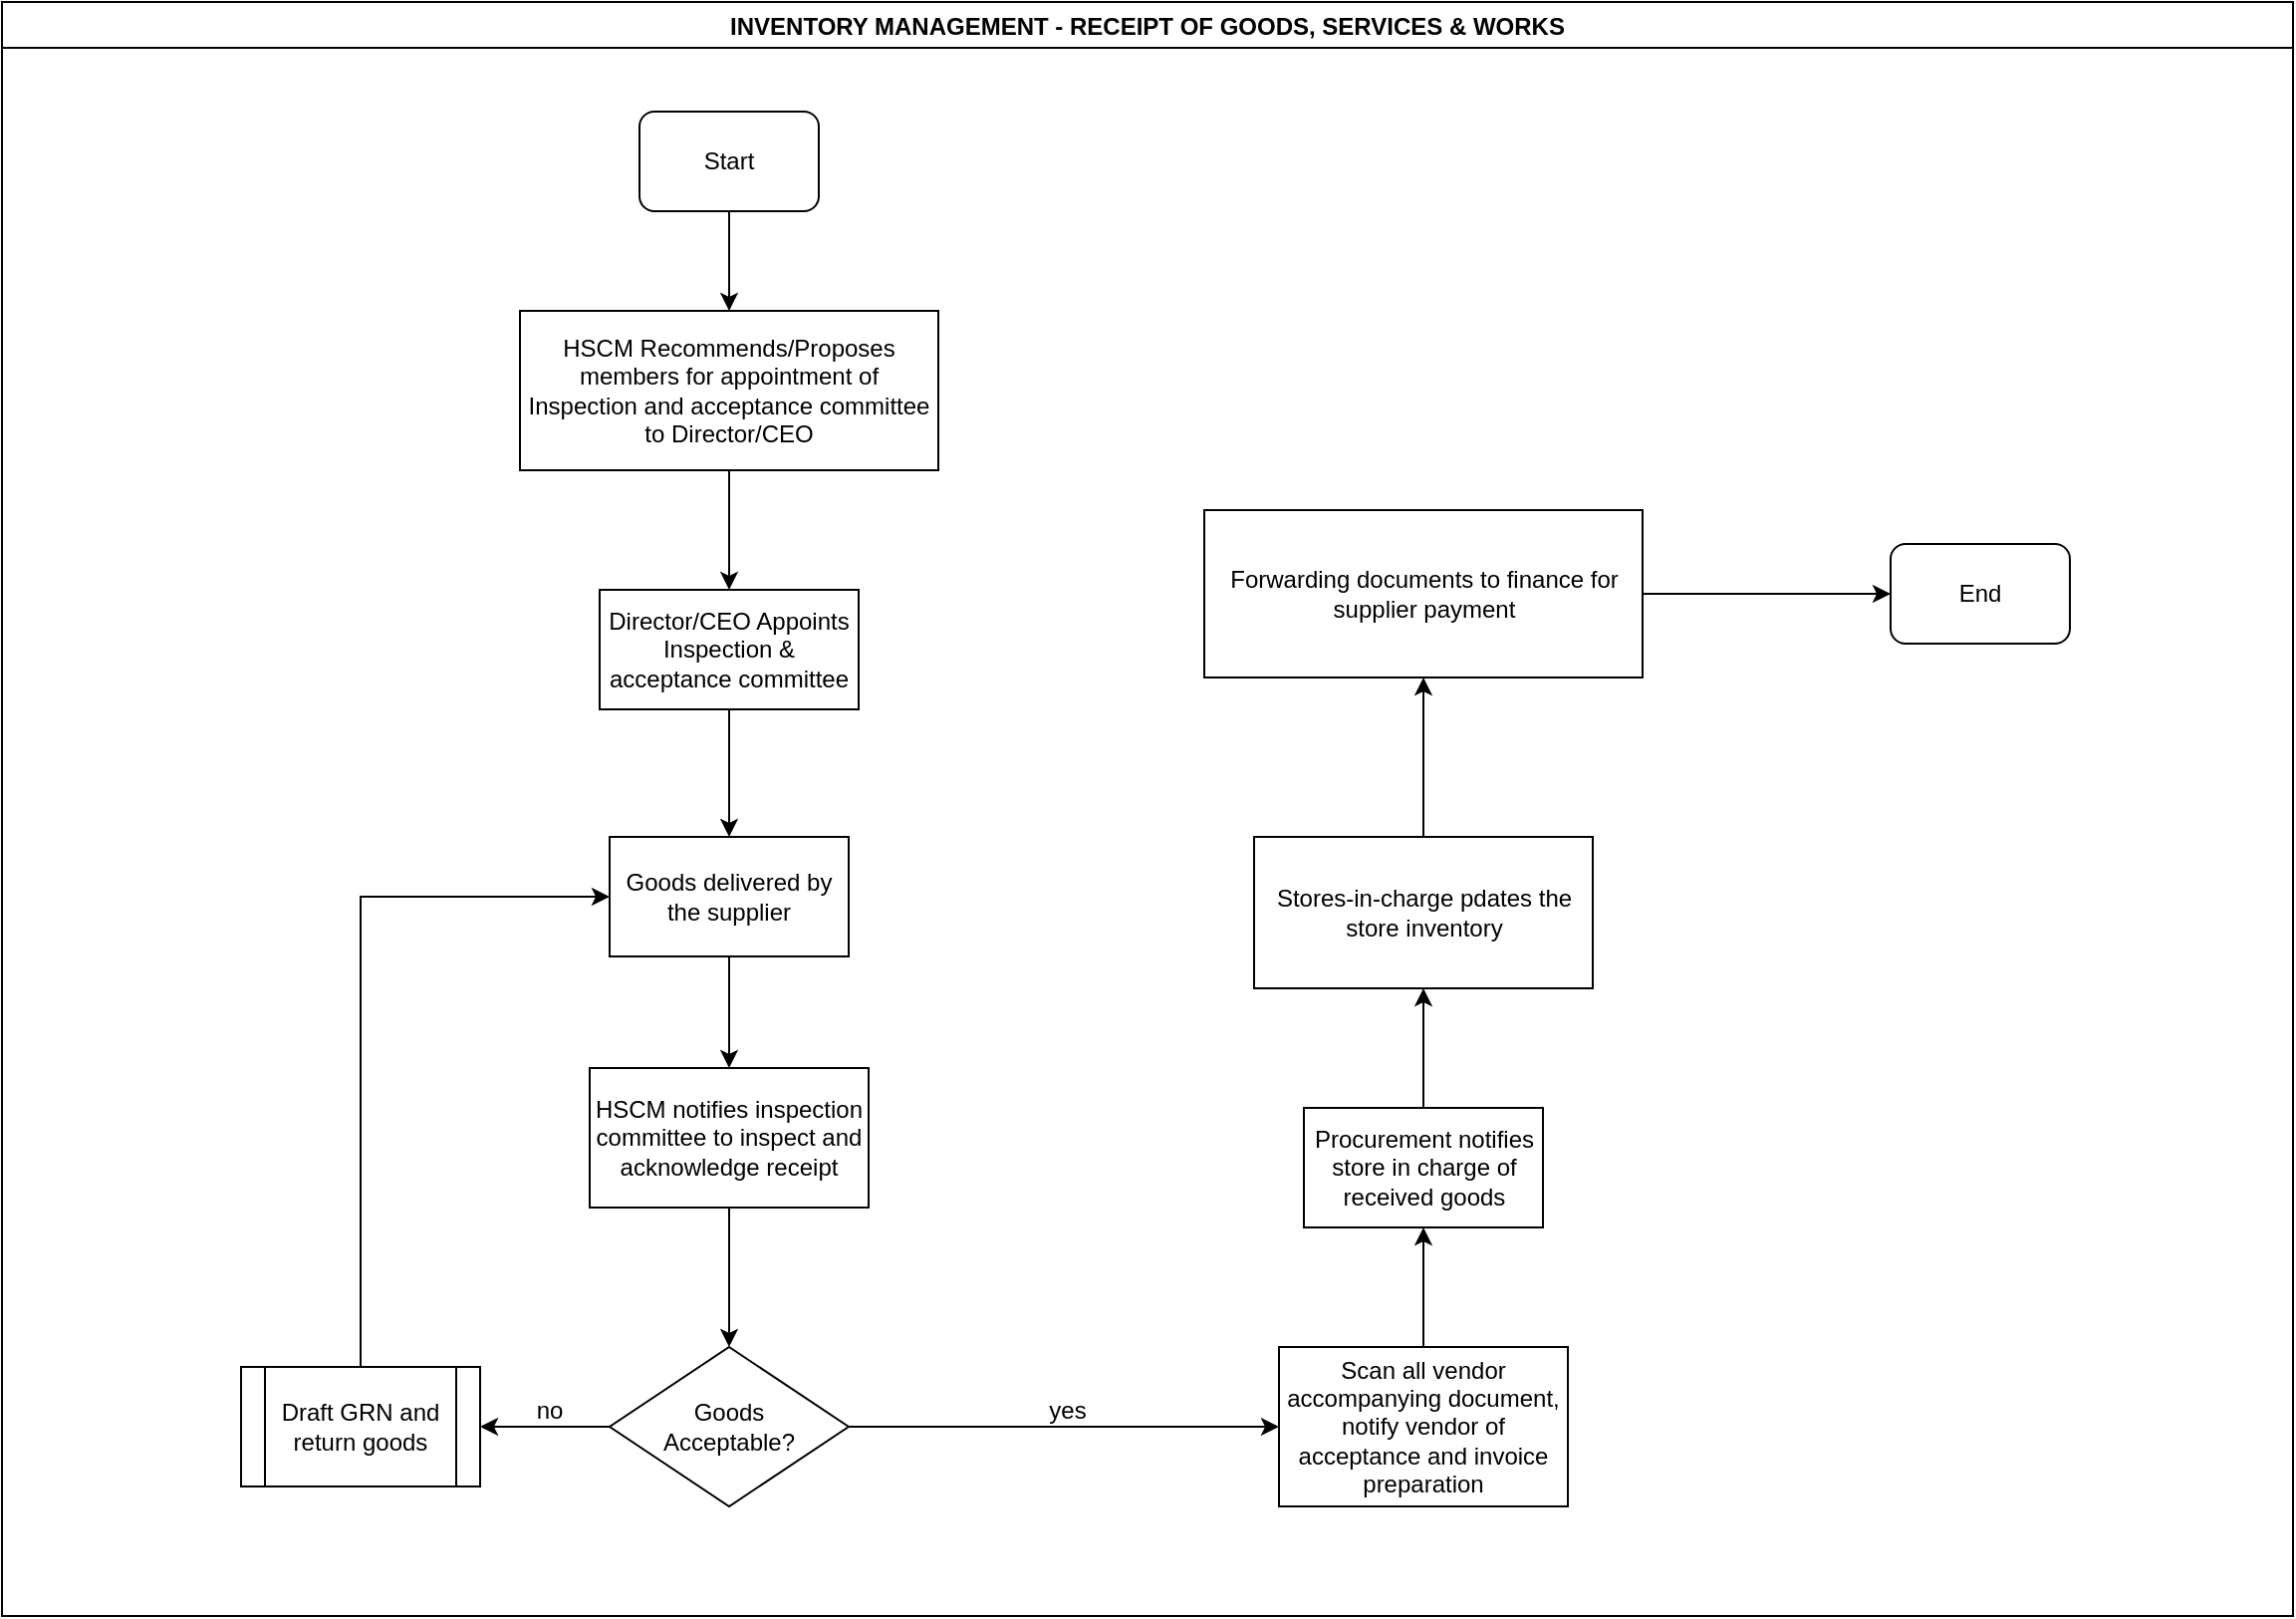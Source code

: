 <mxfile version="14.0.0" type="github">
  <diagram id="WPC1PwGvHCD-nOEhcRJc" name="Page-1">
    <mxGraphModel dx="1038" dy="547" grid="1" gridSize="10" guides="1" tooltips="1" connect="1" arrows="1" fold="1" page="1" pageScale="1" pageWidth="1169" pageHeight="827" math="0" shadow="0">
      <root>
        <mxCell id="0" />
        <mxCell id="1" parent="0" />
        <mxCell id="nd7zcNoajyeHfGIx0wI9-5" value="INVENTORY MANAGEMENT - RECEIPT OF GOODS, SERVICES &amp; WORKS" style="swimlane;" vertex="1" parent="1">
          <mxGeometry x="10" y="10" width="1150" height="810" as="geometry" />
        </mxCell>
        <mxCell id="nd7zcNoajyeHfGIx0wI9-6" value="Start" style="rounded=1;whiteSpace=wrap;html=1;" vertex="1" parent="nd7zcNoajyeHfGIx0wI9-5">
          <mxGeometry x="320" y="55" width="90" height="50" as="geometry" />
        </mxCell>
        <mxCell id="nd7zcNoajyeHfGIx0wI9-7" value="HSCM Recommends/Proposes members for appointment of Inspection and acceptance committee to Director/CEO" style="rounded=0;whiteSpace=wrap;html=1;" vertex="1" parent="nd7zcNoajyeHfGIx0wI9-5">
          <mxGeometry x="260" y="155" width="210" height="80" as="geometry" />
        </mxCell>
        <mxCell id="nd7zcNoajyeHfGIx0wI9-8" value="" style="edgeStyle=orthogonalEdgeStyle;rounded=0;orthogonalLoop=1;jettySize=auto;html=1;entryX=0.5;entryY=0;entryDx=0;entryDy=0;" edge="1" parent="nd7zcNoajyeHfGIx0wI9-5" source="nd7zcNoajyeHfGIx0wI9-6" target="nd7zcNoajyeHfGIx0wI9-7">
          <mxGeometry relative="1" as="geometry">
            <mxPoint x="365" y="180" as="targetPoint" />
          </mxGeometry>
        </mxCell>
        <mxCell id="nd7zcNoajyeHfGIx0wI9-9" value="Director/CEO Appoints Inspection &amp;amp; acceptance committee" style="whiteSpace=wrap;html=1;rounded=0;" vertex="1" parent="nd7zcNoajyeHfGIx0wI9-5">
          <mxGeometry x="300" y="295" width="130" height="60" as="geometry" />
        </mxCell>
        <mxCell id="nd7zcNoajyeHfGIx0wI9-10" value="" style="edgeStyle=orthogonalEdgeStyle;rounded=0;orthogonalLoop=1;jettySize=auto;html=1;" edge="1" parent="nd7zcNoajyeHfGIx0wI9-5" source="nd7zcNoajyeHfGIx0wI9-7" target="nd7zcNoajyeHfGIx0wI9-9">
          <mxGeometry relative="1" as="geometry" />
        </mxCell>
        <mxCell id="nd7zcNoajyeHfGIx0wI9-11" value="Goods delivered by the supplier" style="whiteSpace=wrap;html=1;rounded=0;" vertex="1" parent="nd7zcNoajyeHfGIx0wI9-5">
          <mxGeometry x="305" y="419" width="120" height="60" as="geometry" />
        </mxCell>
        <mxCell id="nd7zcNoajyeHfGIx0wI9-12" value="" style="edgeStyle=orthogonalEdgeStyle;rounded=0;orthogonalLoop=1;jettySize=auto;html=1;" edge="1" parent="nd7zcNoajyeHfGIx0wI9-5" source="nd7zcNoajyeHfGIx0wI9-9" target="nd7zcNoajyeHfGIx0wI9-11">
          <mxGeometry relative="1" as="geometry" />
        </mxCell>
        <mxCell id="nd7zcNoajyeHfGIx0wI9-13" value="HSCM notifies inspection committee to inspect and acknowledge receipt" style="whiteSpace=wrap;html=1;rounded=0;" vertex="1" parent="nd7zcNoajyeHfGIx0wI9-5">
          <mxGeometry x="295" y="535" width="140" height="70" as="geometry" />
        </mxCell>
        <mxCell id="nd7zcNoajyeHfGIx0wI9-14" value="" style="edgeStyle=orthogonalEdgeStyle;rounded=0;orthogonalLoop=1;jettySize=auto;html=1;" edge="1" parent="nd7zcNoajyeHfGIx0wI9-5" source="nd7zcNoajyeHfGIx0wI9-11" target="nd7zcNoajyeHfGIx0wI9-13">
          <mxGeometry relative="1" as="geometry" />
        </mxCell>
        <mxCell id="nd7zcNoajyeHfGIx0wI9-15" value="&lt;div&gt;Goods &lt;br&gt;&lt;/div&gt;&lt;div&gt;Acceptable?&lt;/div&gt;" style="rhombus;whiteSpace=wrap;html=1;rounded=0;" vertex="1" parent="nd7zcNoajyeHfGIx0wI9-5">
          <mxGeometry x="305" y="675" width="120" height="80" as="geometry" />
        </mxCell>
        <mxCell id="nd7zcNoajyeHfGIx0wI9-16" value="" style="edgeStyle=orthogonalEdgeStyle;rounded=0;orthogonalLoop=1;jettySize=auto;html=1;" edge="1" parent="nd7zcNoajyeHfGIx0wI9-5" source="nd7zcNoajyeHfGIx0wI9-13" target="nd7zcNoajyeHfGIx0wI9-15">
          <mxGeometry relative="1" as="geometry" />
        </mxCell>
        <mxCell id="nd7zcNoajyeHfGIx0wI9-17" value="Draft GRN and return goods" style="shape=process;whiteSpace=wrap;html=1;backgroundOutline=1;rounded=0;" vertex="1" parent="nd7zcNoajyeHfGIx0wI9-5">
          <mxGeometry x="120" y="685" width="120" height="60" as="geometry" />
        </mxCell>
        <mxCell id="nd7zcNoajyeHfGIx0wI9-18" value="" style="edgeStyle=orthogonalEdgeStyle;rounded=0;orthogonalLoop=1;jettySize=auto;html=1;entryX=1;entryY=0.5;entryDx=0;entryDy=0;" edge="1" parent="nd7zcNoajyeHfGIx0wI9-5" source="nd7zcNoajyeHfGIx0wI9-15" target="nd7zcNoajyeHfGIx0wI9-17">
          <mxGeometry relative="1" as="geometry">
            <mxPoint x="225" y="715" as="targetPoint" />
          </mxGeometry>
        </mxCell>
        <mxCell id="nd7zcNoajyeHfGIx0wI9-19" value="" style="edgeStyle=orthogonalEdgeStyle;rounded=0;orthogonalLoop=1;jettySize=auto;html=1;entryX=0;entryY=0.5;entryDx=0;entryDy=0;" edge="1" parent="nd7zcNoajyeHfGIx0wI9-5" source="nd7zcNoajyeHfGIx0wI9-17" target="nd7zcNoajyeHfGIx0wI9-11">
          <mxGeometry relative="1" as="geometry">
            <mxPoint x="180" y="605" as="targetPoint" />
            <Array as="points">
              <mxPoint x="180" y="449" />
            </Array>
          </mxGeometry>
        </mxCell>
        <mxCell id="nd7zcNoajyeHfGIx0wI9-20" value="yes" style="text;html=1;strokeColor=none;fillColor=none;align=center;verticalAlign=middle;whiteSpace=wrap;rounded=0;" vertex="1" parent="nd7zcNoajyeHfGIx0wI9-5">
          <mxGeometry x="515" y="697" width="40" height="20" as="geometry" />
        </mxCell>
        <mxCell id="nd7zcNoajyeHfGIx0wI9-21" value="Procurement notifies store in charge of received goods" style="whiteSpace=wrap;html=1;rounded=0;" vertex="1" parent="nd7zcNoajyeHfGIx0wI9-5">
          <mxGeometry x="653.5" y="555" width="120" height="60" as="geometry" />
        </mxCell>
        <mxCell id="nd7zcNoajyeHfGIx0wI9-22" value="Stores-in-charge pdates the store inventory" style="whiteSpace=wrap;html=1;rounded=0;" vertex="1" parent="nd7zcNoajyeHfGIx0wI9-5">
          <mxGeometry x="628.5" y="419" width="170" height="76" as="geometry" />
        </mxCell>
        <mxCell id="nd7zcNoajyeHfGIx0wI9-23" value="" style="edgeStyle=orthogonalEdgeStyle;rounded=0;orthogonalLoop=1;jettySize=auto;html=1;" edge="1" parent="nd7zcNoajyeHfGIx0wI9-5" source="nd7zcNoajyeHfGIx0wI9-21" target="nd7zcNoajyeHfGIx0wI9-22">
          <mxGeometry relative="1" as="geometry" />
        </mxCell>
        <mxCell id="nd7zcNoajyeHfGIx0wI9-24" value="Forwarding documents to finance for supplier payment" style="whiteSpace=wrap;html=1;rounded=0;" vertex="1" parent="nd7zcNoajyeHfGIx0wI9-5">
          <mxGeometry x="603.5" y="255" width="220" height="84" as="geometry" />
        </mxCell>
        <mxCell id="nd7zcNoajyeHfGIx0wI9-25" value="" style="edgeStyle=orthogonalEdgeStyle;rounded=0;orthogonalLoop=1;jettySize=auto;html=1;" edge="1" parent="nd7zcNoajyeHfGIx0wI9-5" source="nd7zcNoajyeHfGIx0wI9-22" target="nd7zcNoajyeHfGIx0wI9-24">
          <mxGeometry relative="1" as="geometry" />
        </mxCell>
        <mxCell id="nd7zcNoajyeHfGIx0wI9-26" value="" style="edgeStyle=orthogonalEdgeStyle;rounded=0;orthogonalLoop=1;jettySize=auto;html=1;" edge="1" parent="nd7zcNoajyeHfGIx0wI9-5" source="nd7zcNoajyeHfGIx0wI9-27" target="nd7zcNoajyeHfGIx0wI9-21">
          <mxGeometry relative="1" as="geometry" />
        </mxCell>
        <mxCell id="nd7zcNoajyeHfGIx0wI9-27" value="Scan all vendor accompanying document, notify vendor of acceptance and invoice preparation" style="whiteSpace=wrap;html=1;rounded=0;" vertex="1" parent="nd7zcNoajyeHfGIx0wI9-5">
          <mxGeometry x="641" y="675" width="145" height="80" as="geometry" />
        </mxCell>
        <mxCell id="nd7zcNoajyeHfGIx0wI9-28" value="" style="edgeStyle=orthogonalEdgeStyle;rounded=0;orthogonalLoop=1;jettySize=auto;html=1;" edge="1" parent="nd7zcNoajyeHfGIx0wI9-5" source="nd7zcNoajyeHfGIx0wI9-15" target="nd7zcNoajyeHfGIx0wI9-27">
          <mxGeometry relative="1" as="geometry" />
        </mxCell>
        <mxCell id="nd7zcNoajyeHfGIx0wI9-29" value="End" style="rounded=1;whiteSpace=wrap;html=1;" vertex="1" parent="nd7zcNoajyeHfGIx0wI9-5">
          <mxGeometry x="948" y="272" width="90" height="50" as="geometry" />
        </mxCell>
        <mxCell id="nd7zcNoajyeHfGIx0wI9-30" value="" style="edgeStyle=orthogonalEdgeStyle;rounded=0;orthogonalLoop=1;jettySize=auto;html=1;entryX=0;entryY=0.5;entryDx=0;entryDy=0;" edge="1" parent="nd7zcNoajyeHfGIx0wI9-5" source="nd7zcNoajyeHfGIx0wI9-24" target="nd7zcNoajyeHfGIx0wI9-29">
          <mxGeometry relative="1" as="geometry">
            <mxPoint x="953.5" y="297" as="targetPoint" />
          </mxGeometry>
        </mxCell>
        <mxCell id="nd7zcNoajyeHfGIx0wI9-31" value="no" style="text;html=1;strokeColor=none;fillColor=none;align=center;verticalAlign=middle;whiteSpace=wrap;rounded=0;" vertex="1" parent="1">
          <mxGeometry x="265" y="707" width="40" height="20" as="geometry" />
        </mxCell>
      </root>
    </mxGraphModel>
  </diagram>
</mxfile>
